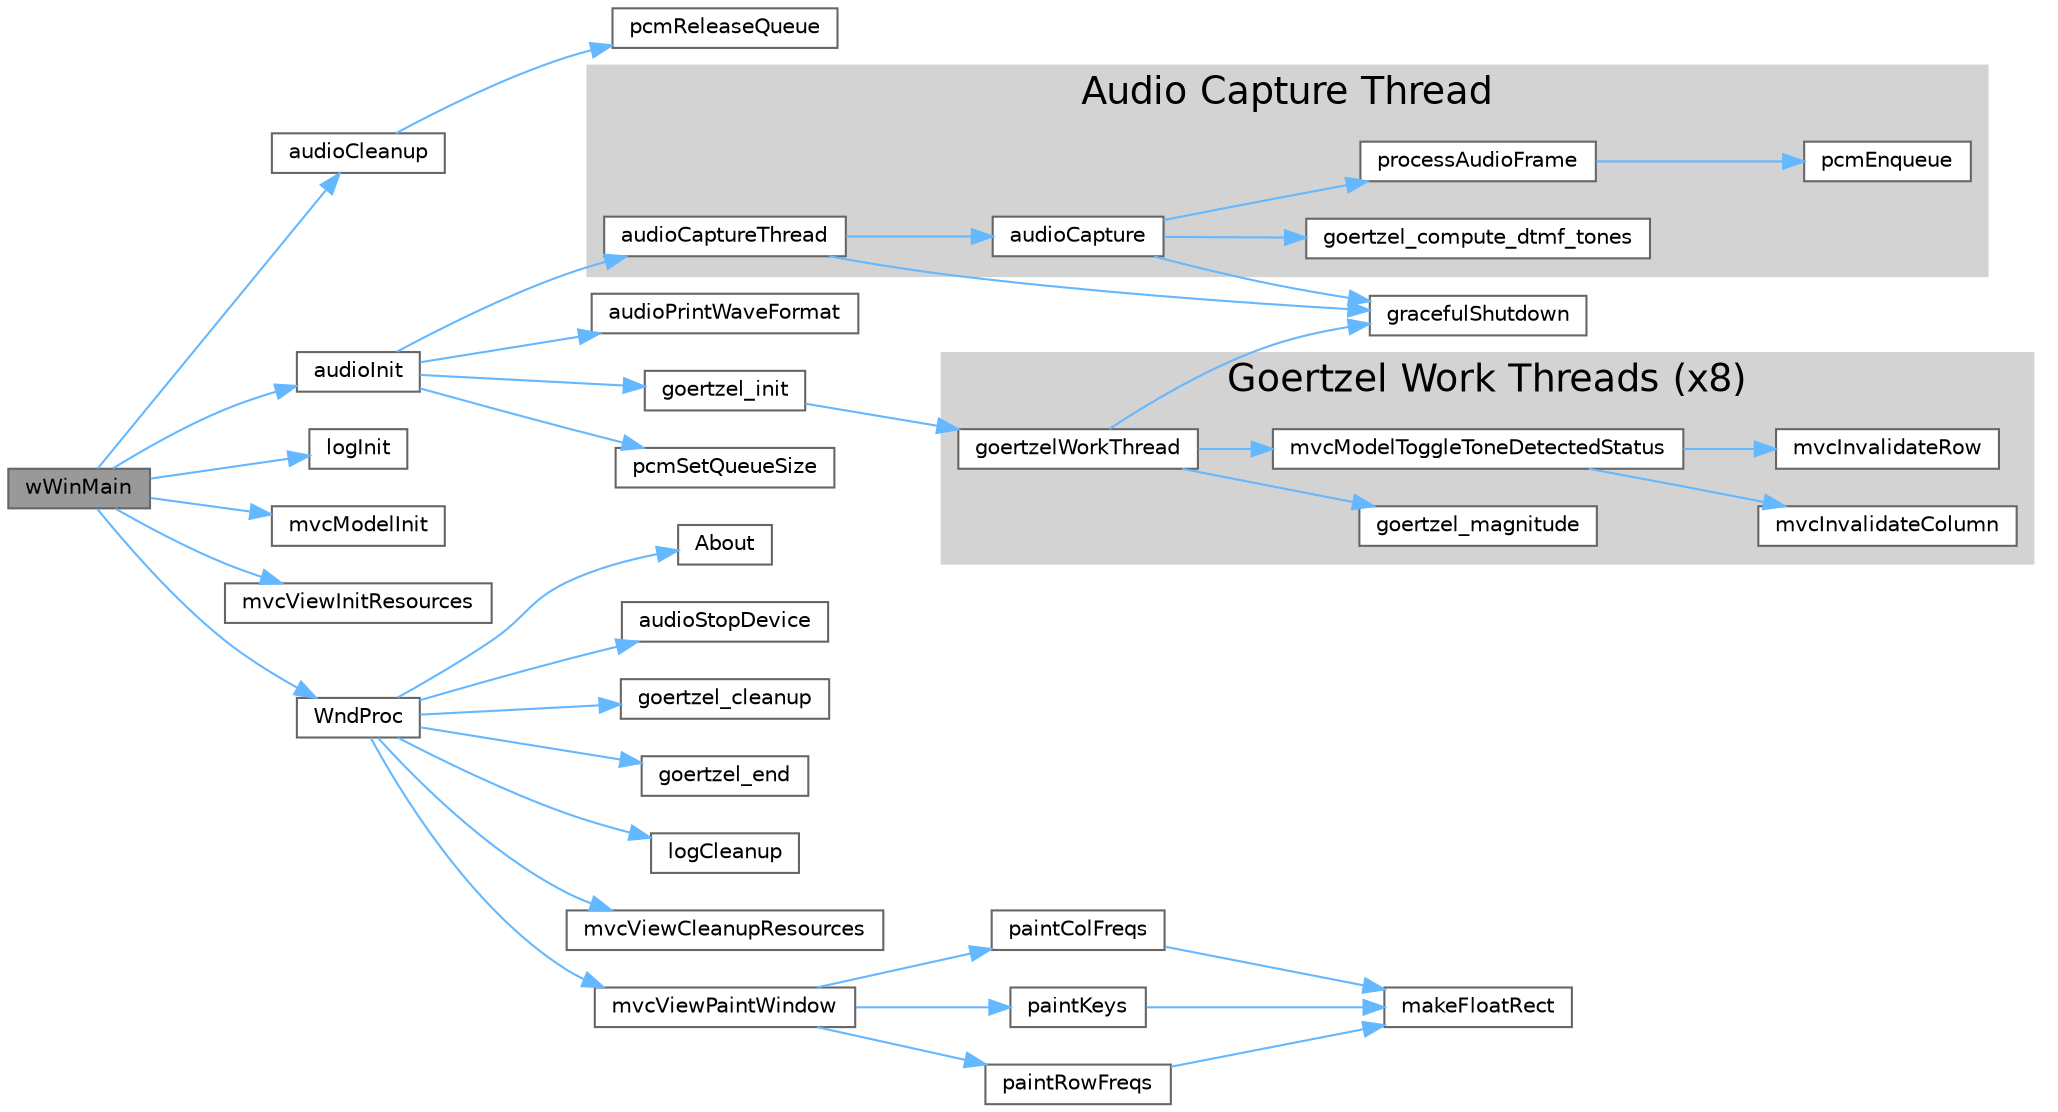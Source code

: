 digraph "wWinMain"
{
 // INTERACTIVE_SVG=YES
 // LATEX_PDF_SIZE
  bgcolor="transparent";
  edge [fontname=Helvetica,fontsize=10,labelfontname=Helvetica,labelfontsize=10];
  node [fontname=Helvetica,fontsize=10,shape=box,height=0.2,width=0.4];
  rankdir="LR";
  
  subgraph cluster_0 {
    style=filled;
    color=lightgrey;
    node [style=filled,color=white];
    Node5 -> Node6 [color="steelblue1",style="solid"];
    Node6 -> Node7 [color="steelblue1",style="solid"];
    Node6 -> Node9 [color="steelblue1",style="solid"];
    Node9 -> Node10 [color="steelblue1",style="solid"];
    label=<<FONT POINT-SIZE="18.0" FACE="Helvetica">Audio Capture Thread</FONT>>;
  }

  subgraph cluster_1 {
    style=filled;
    color=lightgrey;
    node [style=filled,color=white];
    Node13 -> Node14 [color="steelblue1",style="solid"];
    Node13 -> Node15 [color="steelblue1",style="solid"];
    Node15 -> Node16 [color="steelblue1",style="solid"];
    Node15 -> Node17 [color="steelblue1",style="solid"];
    label=<<FONT POINT-SIZE="18.0" FACE="Helvetica">Goertzel Work Threads (x8)</FONT>>;
  }
  
  Node1 [label="wWinMain",height=0.2,width=0.4,color="gray40", fillcolor="grey60", style="filled", fontcolor="black",tooltip="Program entrypoint."];
  Node1 -> Node2 [color="steelblue1",style="solid"];
  Node2 [label="audioCleanup",height=0.2,width=0.4,color="grey40", fillcolor="white", style="filled",URL="$audio_8cpp.html#a14c68cb6d5f722f9905d837f3b199b5e",tooltip="Cleanup all things audio."];
  Node2 -> Node3 [color="steelblue1",style="solid"];
  Node3 [label="pcmReleaseQueue",height=0.2,width=0.4,color="grey40", fillcolor="white", style="filled",URL="$mvcModel_8cpp.html#a599848a20b16abb30c5ccdac8759f7b0",tooltip="Release the memory allocated to gPcmQueue."];
  Node1 -> Node4 [color="steelblue1",style="solid"];
  Node4 [label="audioInit",height=0.2,width=0.4,color="grey40", fillcolor="white", style="filled",URL="$audio_8cpp.html#ab70c083a94ae0d8c4d41f3f16f5fadf6",tooltip="Initialize the audio capture device and start the capture thread."];
  Node4 -> Node5 [color="steelblue1",style="solid"];
  Node5 [label="audioCaptureThread",height=0.2,width=0.4,color="grey40", fillcolor="white", style="filled",URL="$audio_8cpp.html#a0d5a135c46acd46c0de0f0135c586b5f",tooltip="This thread waits for the audio device to call us back when it has some data to process."];
  Node6 [label="audioCapture",height=0.2,width=0.4,color="grey40", fillcolor="white", style="filled",URL="$audio_8cpp.html#a904b8424a3b1eba0ee5be3c7797d0846",tooltip="Get audio frames from the device and process them."];
  Node7 [label="goertzel_compute_dtmf_tones",height=0.2,width=0.4,color="grey40", fillcolor="white", style="filled",URL="$goertzel_8cpp.html#a1403e4b9b099e2b67396c6999d80154a",tooltip="Signal the 8 Goertzel worker threads, then wait for them to finish their analysis."];
  Node6 -> Node8 [color="steelblue1",style="solid"];
  Node8 [label="gracefulShutdown",height=0.2,width=0.4,color="grey40", fillcolor="white", style="filled",URL="$DTMF__Decoder_8cpp.html#ab51c747b8e9f544fb2cb2ada323c9292",tooltip="Gracefully initiate the shutdown of the application."];
  Node9 [label="processAudioFrame",height=0.2,width=0.4,color="grey40", fillcolor="white", style="filled",URL="$audio_8cpp.html#a6cda0abf4600bd7ee57889f9a995ba96",tooltip="Process the audio frameIndex, converting it into PCM_8, adding the sample to gPcmQueue and monitoring..."];
  Node10 [label="pcmEnqueue",height=0.2,width=0.4,color="grey40", fillcolor="white", style="filled",URL="$mvcModel_8h.html#a58d02f9b7016647bfc4e83e2da3df637",tooltip="Enqueue a byte of PCM data to gPcmQueue"];
  Node5 -> Node8 [color="steelblue1",style="solid"];
  Node4 -> Node11 [color="steelblue1",style="solid"];
  Node11 [label="audioPrintWaveFormat",height=0.2,width=0.4,color="grey40", fillcolor="white", style="filled",URL="$audio_8cpp.html#ae5d64151681c70f4e2aa8f2030c85a40",tooltip="Print the WAVEFORMATEX or WAVEFORMATEXTENSIBLE structure to OutputDebug."];
  Node4 -> Node12 [color="steelblue1",style="solid"];
  Node12 [label="goertzel_init",height=0.2,width=0.4,color="grey40", fillcolor="white", style="filled",URL="$goertzel_8cpp.html#a8a455f45eb4c8d36a38dcfc671c12ae5",tooltip="Initialize values needed by the Goertzel DFT."];
  Node12 -> Node13 [color="steelblue1",style="solid"];
  Node13 [label="goertzelWorkThread",height=0.2,width=0.4,color="grey40", fillcolor="white", style="filled",URL="$goertzel_8cpp.html#a66d78f41dc38ffa372912b2d4078023f",tooltip="Runs one of the 8 DFT worker threads."];
  Node14 [label="goertzel_magnitude",height=0.2,width=0.4,color="grey40", fillcolor="white", style="filled",URL="$goertzel_8cpp.html#a7b931e498a5f0a93f2a1db8af404ccf4",tooltip="Compute the Goertzel magnitude of 8-bit PCM data."];
  Node13 -> Node8 [color="steelblue1",style="solid"];
  Node15 [label="mvcModelToggleToneDetectedStatus",height=0.2,width=0.4,color="grey40", fillcolor="white", style="filled",URL="$mvcModel_8h.html#a7de7b93a7c3e0280e0df75d860053fd5",tooltip="Determine if the state of a DTMF tone detection has changed."];
  Node16 [label="mvcInvalidateColumn",height=0.2,width=0.4,color="grey40", fillcolor="white", style="filled",URL="$mvcView_8cpp.html#aed94d0658dc95df369ab6e4a9cf029f2",tooltip="Invalidate the column (not the whole screen)"];
  Node17 [label="mvcInvalidateRow",height=0.2,width=0.4,color="grey40", fillcolor="white", style="filled",URL="$mvcView_8cpp.html#a313f75e9324507b538855f9a00935c9b",tooltip="Invalidate just the row (not the whole screen)"];
  Node4 -> Node18 [color="steelblue1",style="solid"];
  Node18 [label="pcmSetQueueSize",height=0.2,width=0.4,color="grey40", fillcolor="white", style="filled",URL="$mvcModel_8cpp.html#af8dd5b7c6f2c447fa7eee420a54b9ce7",tooltip="Set the size of gPcmQueue, allocate and zero the space for it."];
  Node1 -> Node19 [color="steelblue1",style="solid"];
  Node19 [label="logInit",height=0.2,width=0.4,color="grey40", fillcolor="white", style="filled",URL="$log_8cpp.html#a55bedd559f44901637ef8ed7bc7017cf",tooltip="Initialize the logger."];
  Node1 -> Node20 [color="steelblue1",style="solid"];
  Node20 [label="mvcModelInit",height=0.2,width=0.4,color="grey40", fillcolor="white", style="filled",URL="$mvcModel_8cpp.html#afba4e16ba72d01f6eb03b9c4f4a4d400",tooltip="Currently does nothing, but it's good to have around."];
  Node1 -> Node21 [color="steelblue1",style="solid"];
  Node21 [label="mvcViewInitResources",height=0.2,width=0.4,color="grey40", fillcolor="white", style="filled",URL="$mvcView_8cpp.html#a439e3f885b2da7f984a87d9621ee6803",tooltip="Initialize all of the resources needed to draw the main window."];
  Node1 -> Node22 [color="steelblue1",style="solid"];
  Node22 [label="WndProc",height=0.2,width=0.4,color="grey40", fillcolor="white", style="filled",URL="$DTMF__Decoder_8cpp.html#a30a1e3b0304f1b083637664cbda94e72",tooltip="Message handler for the main window."];
  Node22 -> Node23 [color="steelblue1",style="solid"];
  Node23 [label="About",height=0.2,width=0.4,color="grey40", fillcolor="white", style="filled",URL="$DTMF__Decoder_8cpp.html#aa9ea8fa776a88d87ad4600dfe701882a",tooltip="Message handler for the About dialog box."];
  Node22 -> Node24 [color="steelblue1",style="solid"];
  Node24 [label="audioStopDevice",height=0.2,width=0.4,color="grey40", fillcolor="white", style="filled",URL="$audio_8cpp.html#afa5f082435f8bb7259188938ac7126cb",tooltip="Stop the audio device."];
  Node22 -> Node25 [color="steelblue1",style="solid"];
  Node25 [label="goertzel_cleanup",height=0.2,width=0.4,color="grey40", fillcolor="white", style="filled",URL="$goertzel_8cpp.html#a9ab293566c92c2f7248ed6a2d45dd58b",tooltip="Cleanup Goertzel event handles and threads."];
  Node22 -> Node26 [color="steelblue1",style="solid"];
  Node26 [label="goertzel_end",height=0.2,width=0.4,color="grey40", fillcolor="white", style="filled",URL="$goertzel_8cpp.html#a2a56fe65909c5aeb5d130dd6eae51cdd",tooltip="Signal all of the threads so they can end on their own terms."];
  Node22 -> Node27 [color="steelblue1",style="solid"];
  Node27 [label="logCleanup",height=0.2,width=0.4,color="grey40", fillcolor="white", style="filled",URL="$log_8cpp.html#a6895ef574aac68ccafbeb26ee1519ade",tooltip="Cleanup the logger."];
  Node22 -> Node28 [color="steelblue1",style="solid"];
  Node28 [label="mvcViewCleanupResources",height=0.2,width=0.4,color="grey40", fillcolor="white", style="filled",URL="$mvcView_8cpp.html#aadcdd80cbecad16883c70763e2ea6e2e",tooltip="Cleanup the resources (in reverse order of their creation)"];
  Node22 -> Node29 [color="steelblue1",style="solid"];
  Node29 [label="mvcViewPaintWindow",height=0.2,width=0.4,color="grey40", fillcolor="white", style="filled",URL="$mvcView_8cpp.html#ab5224696cb939bcc71085fb51e9872cc",tooltip="Paint the main window containing the DTMF keypad."];
  Node29 -> Node30 [color="steelblue1",style="solid"];
  Node30 [label="paintColFreqs",height=0.2,width=0.4,color="grey40", fillcolor="white", style="filled",URL="$mvcView_8cpp.html#a1137f2b02c7c8ed412ac8b64600334b6",tooltip="Paint a frequency label above each column."];
  Node30 -> Node31 [color="steelblue1",style="solid"];
  Node31 [label="makeFloatRect",height=0.2,width=0.4,color="grey40", fillcolor="white", style="filled",URL="$mvcView_8cpp.html#a5f1680754734f68059dc7827fac420f2",tooltip="Populate a D2D1_RECT_F rectangle and ensure that the new rectangle needs to be updated by checking pU..."];
  Node29 -> Node32 [color="steelblue1",style="solid"];
  Node32 [label="paintKeys",height=0.2,width=0.4,color="grey40", fillcolor="white", style="filled",URL="$mvcView_8cpp.html#aac30a49256af90df8139dedb5e5ff276",tooltip="The detailed work to paint each key on the keypad... painting the rectangle, digit and letters above ..."];
  Node32 -> Node31 [color="steelblue1",style="solid"];
  Node29 -> Node33 [color="steelblue1",style="solid"];
  Node33 [label="paintRowFreqs",height=0.2,width=0.4,color="grey40", fillcolor="white", style="filled",URL="$mvcView_8cpp.html#ab8104e776553c1a94e3b84601764022e",tooltip="Paint a frequency label before each row."];
  Node33 -> Node31 [color="steelblue1",style="solid"];
}
